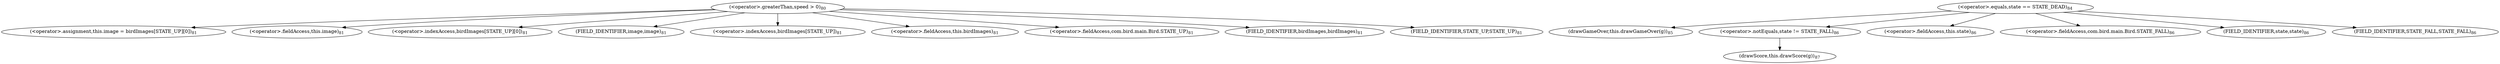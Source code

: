 digraph "draw" {  
"311" [label = <(&lt;operator&gt;.greaterThan,speed &gt; 0)<SUB>80</SUB>> ]
"316" [label = <(&lt;operator&gt;.assignment,this.image = birdImages[STATE_UP][0])<SUB>81</SUB>> ]
"346" [label = <(&lt;operator&gt;.equals,state == STATE_DEAD)<SUB>84</SUB>> ]
"317" [label = <(&lt;operator&gt;.fieldAccess,this.image)<SUB>81</SUB>> ]
"320" [label = <(&lt;operator&gt;.indexAccess,birdImages[STATE_UP][0])<SUB>81</SUB>> ]
"354" [label = <(drawGameOver,this.drawGameOver(g))<SUB>85</SUB>> ]
"319" [label = <(FIELD_IDENTIFIER,image,image)<SUB>81</SUB>> ]
"321" [label = <(&lt;operator&gt;.indexAccess,birdImages[STATE_UP])<SUB>81</SUB>> ]
"358" [label = <(&lt;operator&gt;.notEquals,state != STATE_FALL)<SUB>86</SUB>> ]
"322" [label = <(&lt;operator&gt;.fieldAccess,this.birdImages)<SUB>81</SUB>> ]
"325" [label = <(&lt;operator&gt;.fieldAccess,com.bird.main.Bird.STATE_UP)<SUB>81</SUB>> ]
"359" [label = <(&lt;operator&gt;.fieldAccess,this.state)<SUB>86</SUB>> ]
"362" [label = <(&lt;operator&gt;.fieldAccess,com.bird.main.Bird.STATE_FALL)<SUB>86</SUB>> ]
"366" [label = <(drawScore,this.drawScore(g))<SUB>87</SUB>> ]
"324" [label = <(FIELD_IDENTIFIER,birdImages,birdImages)<SUB>81</SUB>> ]
"327" [label = <(FIELD_IDENTIFIER,STATE_UP,STATE_UP)<SUB>81</SUB>> ]
"361" [label = <(FIELD_IDENTIFIER,state,state)<SUB>86</SUB>> ]
"364" [label = <(FIELD_IDENTIFIER,STATE_FALL,STATE_FALL)<SUB>86</SUB>> ]
  "311" -> "319" 
  "311" -> "320" 
  "311" -> "325" 
  "311" -> "322" 
  "311" -> "317" 
  "311" -> "327" 
  "311" -> "316" 
  "311" -> "321" 
  "311" -> "324" 
  "346" -> "361" 
  "346" -> "354" 
  "346" -> "362" 
  "346" -> "364" 
  "346" -> "358" 
  "346" -> "359" 
  "358" -> "366" 
}

